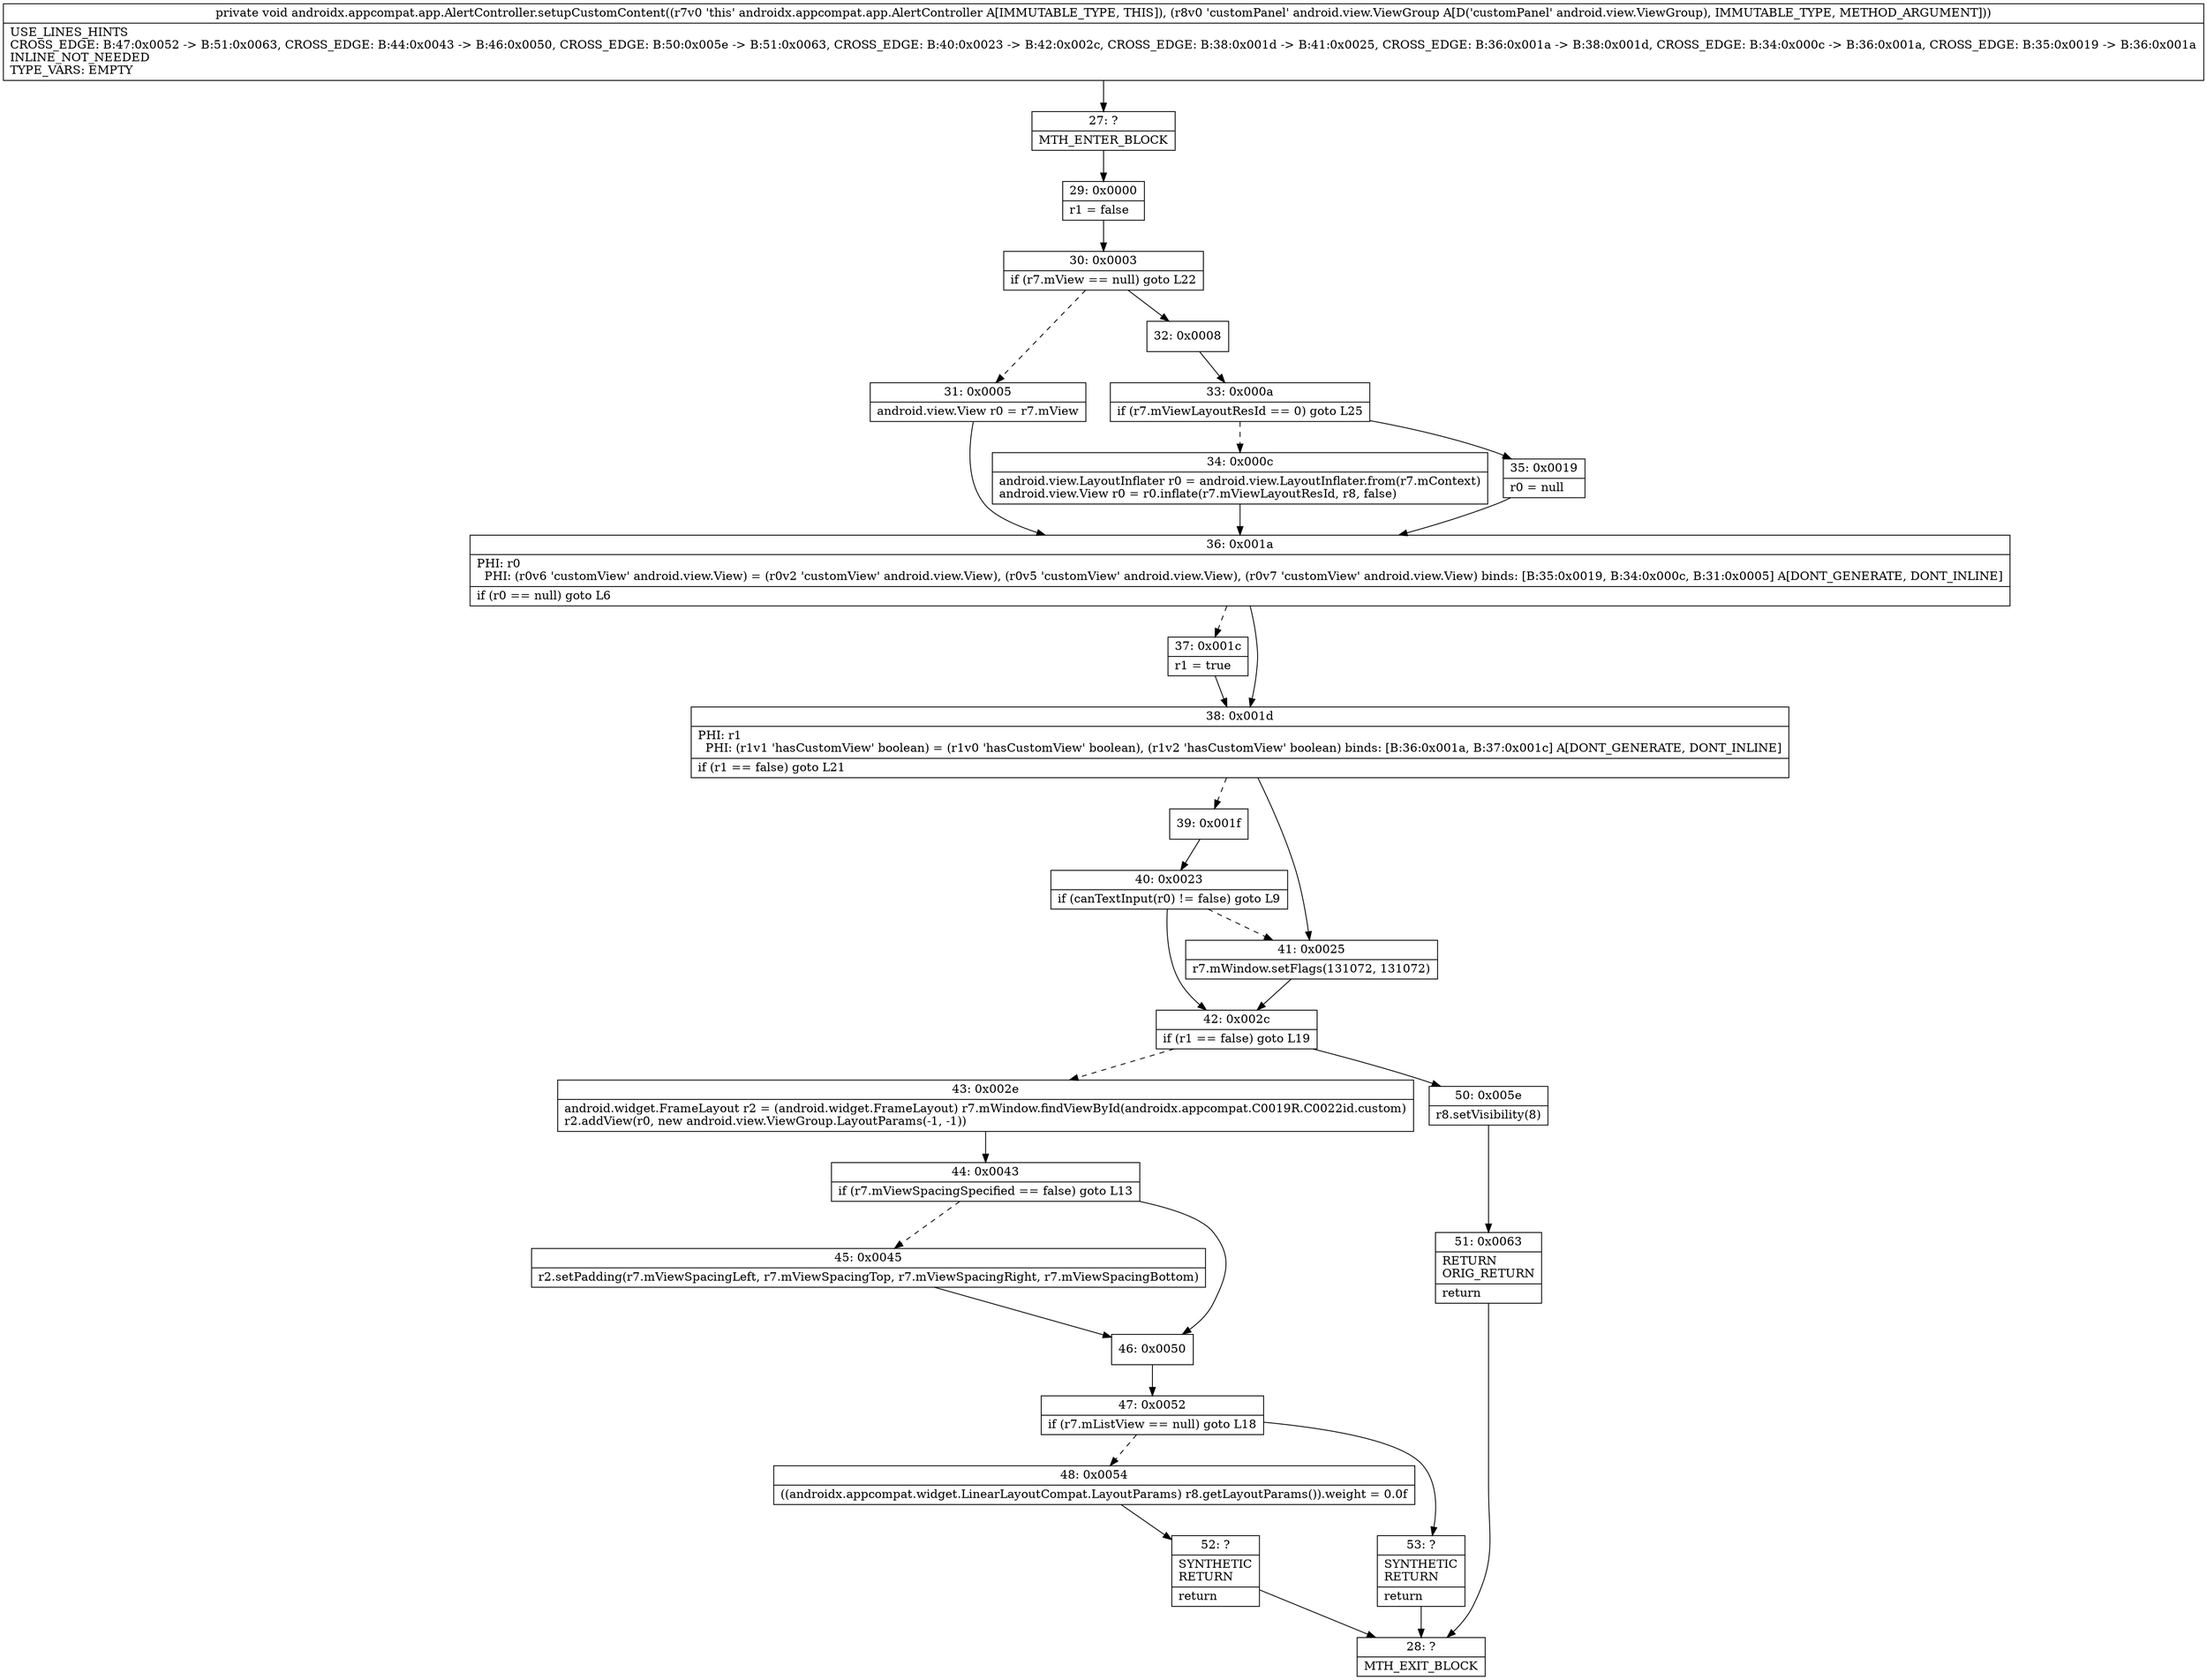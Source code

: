 digraph "CFG forandroidx.appcompat.app.AlertController.setupCustomContent(Landroid\/view\/ViewGroup;)V" {
Node_27 [shape=record,label="{27\:\ ?|MTH_ENTER_BLOCK\l}"];
Node_29 [shape=record,label="{29\:\ 0x0000|r1 = false\l}"];
Node_30 [shape=record,label="{30\:\ 0x0003|if (r7.mView == null) goto L22\l}"];
Node_31 [shape=record,label="{31\:\ 0x0005|android.view.View r0 = r7.mView\l}"];
Node_36 [shape=record,label="{36\:\ 0x001a|PHI: r0 \l  PHI: (r0v6 'customView' android.view.View) = (r0v2 'customView' android.view.View), (r0v5 'customView' android.view.View), (r0v7 'customView' android.view.View) binds: [B:35:0x0019, B:34:0x000c, B:31:0x0005] A[DONT_GENERATE, DONT_INLINE]\l|if (r0 == null) goto L6\l}"];
Node_37 [shape=record,label="{37\:\ 0x001c|r1 = true\l}"];
Node_38 [shape=record,label="{38\:\ 0x001d|PHI: r1 \l  PHI: (r1v1 'hasCustomView' boolean) = (r1v0 'hasCustomView' boolean), (r1v2 'hasCustomView' boolean) binds: [B:36:0x001a, B:37:0x001c] A[DONT_GENERATE, DONT_INLINE]\l|if (r1 == false) goto L21\l}"];
Node_39 [shape=record,label="{39\:\ 0x001f}"];
Node_40 [shape=record,label="{40\:\ 0x0023|if (canTextInput(r0) != false) goto L9\l}"];
Node_42 [shape=record,label="{42\:\ 0x002c|if (r1 == false) goto L19\l}"];
Node_43 [shape=record,label="{43\:\ 0x002e|android.widget.FrameLayout r2 = (android.widget.FrameLayout) r7.mWindow.findViewById(androidx.appcompat.C0019R.C0022id.custom)\lr2.addView(r0, new android.view.ViewGroup.LayoutParams(\-1, \-1))\l}"];
Node_44 [shape=record,label="{44\:\ 0x0043|if (r7.mViewSpacingSpecified == false) goto L13\l}"];
Node_45 [shape=record,label="{45\:\ 0x0045|r2.setPadding(r7.mViewSpacingLeft, r7.mViewSpacingTop, r7.mViewSpacingRight, r7.mViewSpacingBottom)\l}"];
Node_46 [shape=record,label="{46\:\ 0x0050}"];
Node_47 [shape=record,label="{47\:\ 0x0052|if (r7.mListView == null) goto L18\l}"];
Node_48 [shape=record,label="{48\:\ 0x0054|((androidx.appcompat.widget.LinearLayoutCompat.LayoutParams) r8.getLayoutParams()).weight = 0.0f\l}"];
Node_52 [shape=record,label="{52\:\ ?|SYNTHETIC\lRETURN\l|return\l}"];
Node_28 [shape=record,label="{28\:\ ?|MTH_EXIT_BLOCK\l}"];
Node_53 [shape=record,label="{53\:\ ?|SYNTHETIC\lRETURN\l|return\l}"];
Node_50 [shape=record,label="{50\:\ 0x005e|r8.setVisibility(8)\l}"];
Node_51 [shape=record,label="{51\:\ 0x0063|RETURN\lORIG_RETURN\l|return\l}"];
Node_41 [shape=record,label="{41\:\ 0x0025|r7.mWindow.setFlags(131072, 131072)\l}"];
Node_32 [shape=record,label="{32\:\ 0x0008}"];
Node_33 [shape=record,label="{33\:\ 0x000a|if (r7.mViewLayoutResId == 0) goto L25\l}"];
Node_34 [shape=record,label="{34\:\ 0x000c|android.view.LayoutInflater r0 = android.view.LayoutInflater.from(r7.mContext)\landroid.view.View r0 = r0.inflate(r7.mViewLayoutResId, r8, false)\l}"];
Node_35 [shape=record,label="{35\:\ 0x0019|r0 = null\l}"];
MethodNode[shape=record,label="{private void androidx.appcompat.app.AlertController.setupCustomContent((r7v0 'this' androidx.appcompat.app.AlertController A[IMMUTABLE_TYPE, THIS]), (r8v0 'customPanel' android.view.ViewGroup A[D('customPanel' android.view.ViewGroup), IMMUTABLE_TYPE, METHOD_ARGUMENT]))  | USE_LINES_HINTS\lCROSS_EDGE: B:47:0x0052 \-\> B:51:0x0063, CROSS_EDGE: B:44:0x0043 \-\> B:46:0x0050, CROSS_EDGE: B:50:0x005e \-\> B:51:0x0063, CROSS_EDGE: B:40:0x0023 \-\> B:42:0x002c, CROSS_EDGE: B:38:0x001d \-\> B:41:0x0025, CROSS_EDGE: B:36:0x001a \-\> B:38:0x001d, CROSS_EDGE: B:34:0x000c \-\> B:36:0x001a, CROSS_EDGE: B:35:0x0019 \-\> B:36:0x001a\lINLINE_NOT_NEEDED\lTYPE_VARS: EMPTY\l}"];
MethodNode -> Node_27;Node_27 -> Node_29;
Node_29 -> Node_30;
Node_30 -> Node_31[style=dashed];
Node_30 -> Node_32;
Node_31 -> Node_36;
Node_36 -> Node_37[style=dashed];
Node_36 -> Node_38;
Node_37 -> Node_38;
Node_38 -> Node_39[style=dashed];
Node_38 -> Node_41;
Node_39 -> Node_40;
Node_40 -> Node_41[style=dashed];
Node_40 -> Node_42;
Node_42 -> Node_43[style=dashed];
Node_42 -> Node_50;
Node_43 -> Node_44;
Node_44 -> Node_45[style=dashed];
Node_44 -> Node_46;
Node_45 -> Node_46;
Node_46 -> Node_47;
Node_47 -> Node_48[style=dashed];
Node_47 -> Node_53;
Node_48 -> Node_52;
Node_52 -> Node_28;
Node_53 -> Node_28;
Node_50 -> Node_51;
Node_51 -> Node_28;
Node_41 -> Node_42;
Node_32 -> Node_33;
Node_33 -> Node_34[style=dashed];
Node_33 -> Node_35;
Node_34 -> Node_36;
Node_35 -> Node_36;
}

